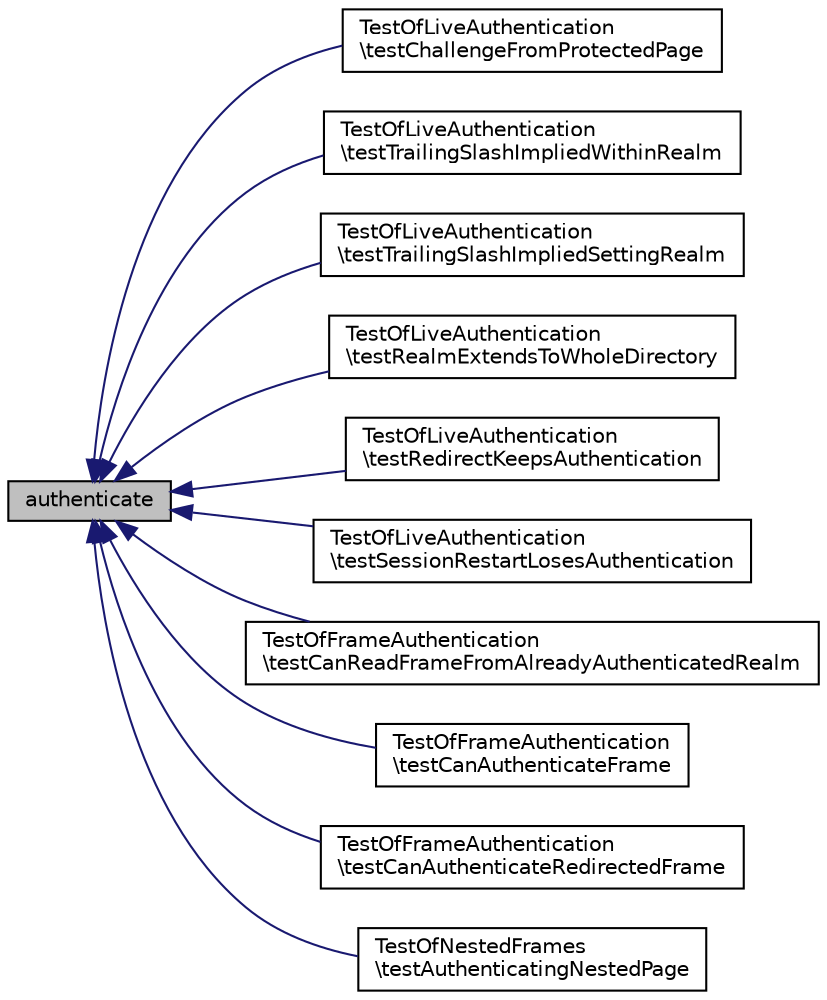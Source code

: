digraph "authenticate"
{
  edge [fontname="Helvetica",fontsize="10",labelfontname="Helvetica",labelfontsize="10"];
  node [fontname="Helvetica",fontsize="10",shape=record];
  rankdir="LR";
  Node1 [label="authenticate",height=0.2,width=0.4,color="black", fillcolor="grey75", style="filled" fontcolor="black"];
  Node1 -> Node2 [dir="back",color="midnightblue",fontsize="10",style="solid",fontname="Helvetica"];
  Node2 [label="TestOfLiveAuthentication\l\\testChallengeFromProtectedPage",height=0.2,width=0.4,color="black", fillcolor="white", style="filled",URL="$class_test_of_live_authentication.html#af37ff5fb1ead7add92175863befc6492"];
  Node1 -> Node3 [dir="back",color="midnightblue",fontsize="10",style="solid",fontname="Helvetica"];
  Node3 [label="TestOfLiveAuthentication\l\\testTrailingSlashImpliedWithinRealm",height=0.2,width=0.4,color="black", fillcolor="white", style="filled",URL="$class_test_of_live_authentication.html#a159999756597983f022162157e77463c"];
  Node1 -> Node4 [dir="back",color="midnightblue",fontsize="10",style="solid",fontname="Helvetica"];
  Node4 [label="TestOfLiveAuthentication\l\\testTrailingSlashImpliedSettingRealm",height=0.2,width=0.4,color="black", fillcolor="white", style="filled",URL="$class_test_of_live_authentication.html#a7cb959cad542e68f1e17cbdc83b1d1a9"];
  Node1 -> Node5 [dir="back",color="midnightblue",fontsize="10",style="solid",fontname="Helvetica"];
  Node5 [label="TestOfLiveAuthentication\l\\testRealmExtendsToWholeDirectory",height=0.2,width=0.4,color="black", fillcolor="white", style="filled",URL="$class_test_of_live_authentication.html#a0a225178b28b7c83c3bfe7e62e9d6289"];
  Node1 -> Node6 [dir="back",color="midnightblue",fontsize="10",style="solid",fontname="Helvetica"];
  Node6 [label="TestOfLiveAuthentication\l\\testRedirectKeepsAuthentication",height=0.2,width=0.4,color="black", fillcolor="white", style="filled",URL="$class_test_of_live_authentication.html#ae4d0c1157314d58cf05b4235f4fee1bb"];
  Node1 -> Node7 [dir="back",color="midnightblue",fontsize="10",style="solid",fontname="Helvetica"];
  Node7 [label="TestOfLiveAuthentication\l\\testSessionRestartLosesAuthentication",height=0.2,width=0.4,color="black", fillcolor="white", style="filled",URL="$class_test_of_live_authentication.html#a0abb33154de52807f2d36ceab4942cea"];
  Node1 -> Node8 [dir="back",color="midnightblue",fontsize="10",style="solid",fontname="Helvetica"];
  Node8 [label="TestOfFrameAuthentication\l\\testCanReadFrameFromAlreadyAuthenticatedRealm",height=0.2,width=0.4,color="black", fillcolor="white", style="filled",URL="$class_test_of_frame_authentication.html#a3216f5858cb7809757e71fcebd46e05c"];
  Node1 -> Node9 [dir="back",color="midnightblue",fontsize="10",style="solid",fontname="Helvetica"];
  Node9 [label="TestOfFrameAuthentication\l\\testCanAuthenticateFrame",height=0.2,width=0.4,color="black", fillcolor="white", style="filled",URL="$class_test_of_frame_authentication.html#a820059baf8a9a9f9b1749af0eb521959"];
  Node1 -> Node10 [dir="back",color="midnightblue",fontsize="10",style="solid",fontname="Helvetica"];
  Node10 [label="TestOfFrameAuthentication\l\\testCanAuthenticateRedirectedFrame",height=0.2,width=0.4,color="black", fillcolor="white", style="filled",URL="$class_test_of_frame_authentication.html#a7a388408bed7e46962a2862366896691"];
  Node1 -> Node11 [dir="back",color="midnightblue",fontsize="10",style="solid",fontname="Helvetica"];
  Node11 [label="TestOfNestedFrames\l\\testAuthenticatingNestedPage",height=0.2,width=0.4,color="black", fillcolor="white", style="filled",URL="$class_test_of_nested_frames.html#a7eb2b3d16bfb613bdb28893343768508"];
}
